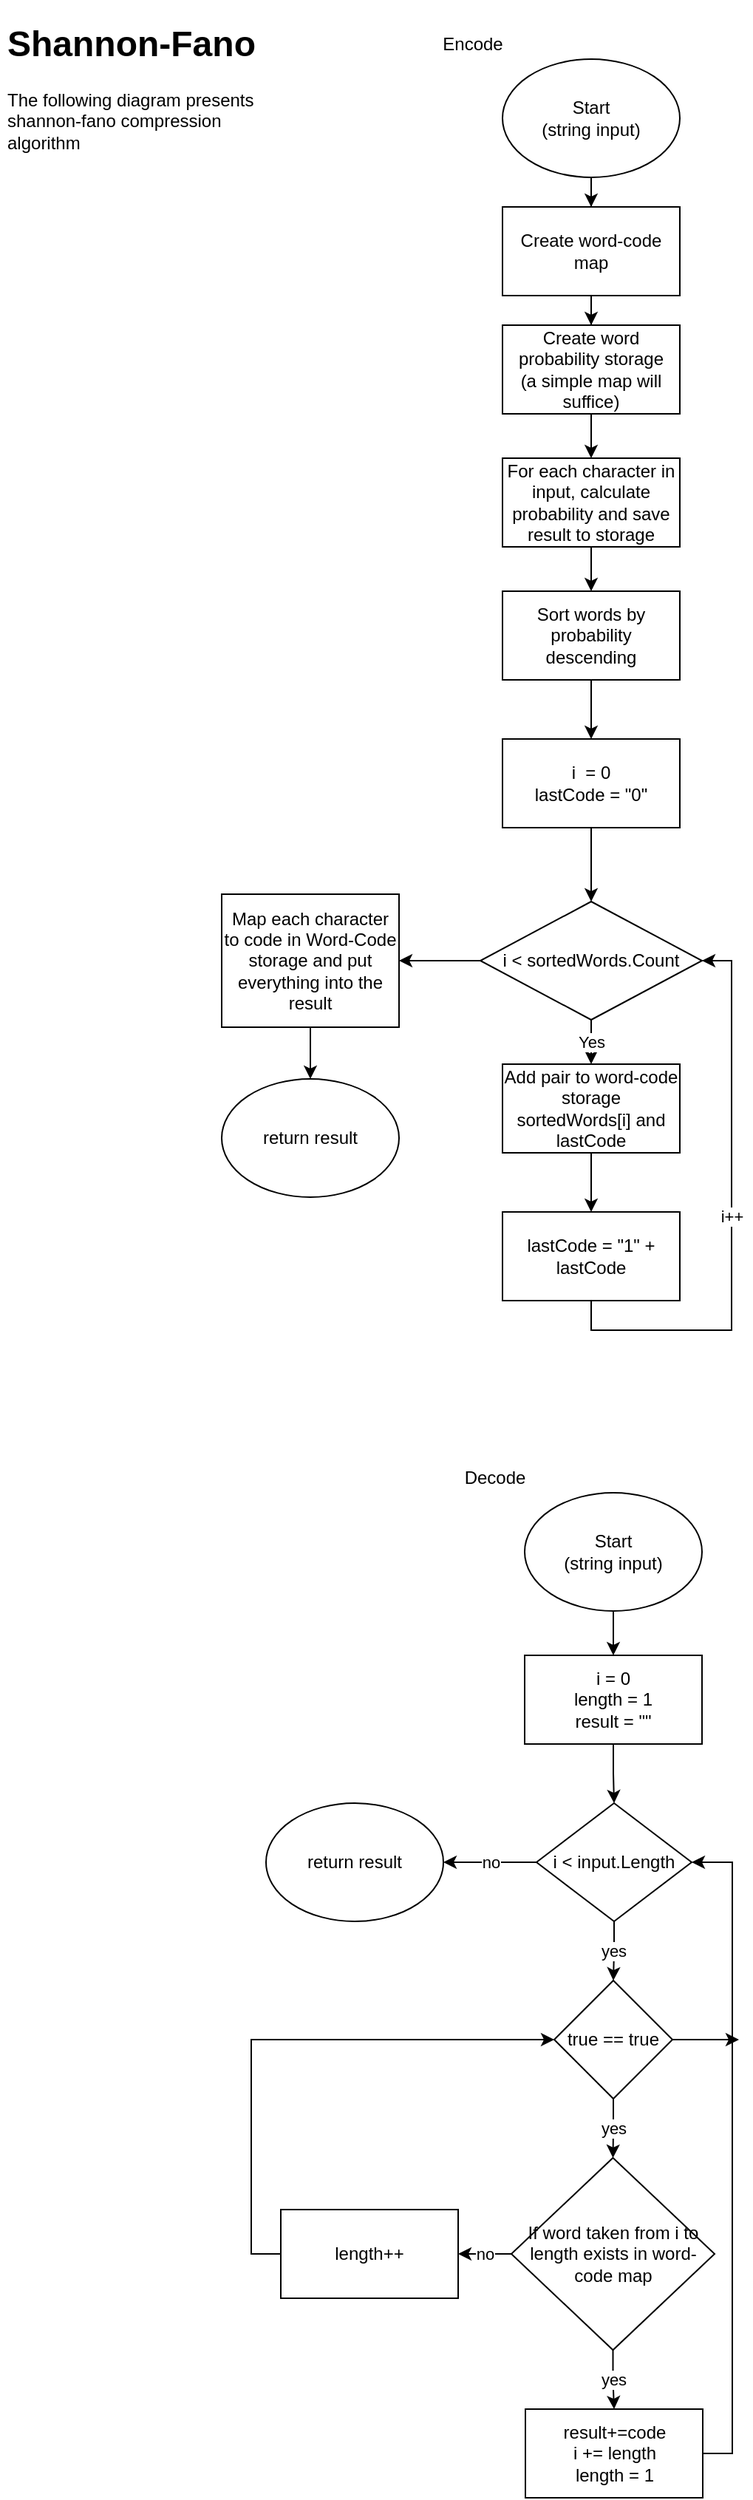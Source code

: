 <mxfile version="12.9.12" type="device"><diagram id="_rLUkqAJGtp40H7yhpdh" name="Page-1"><mxGraphModel dx="427" dy="767" grid="1" gridSize="10" guides="1" tooltips="1" connect="1" arrows="1" fold="1" page="1" pageScale="1" pageWidth="850" pageHeight="1800" math="0" shadow="0"><root><mxCell id="0"/><mxCell id="1" parent="0"/><mxCell id="mCYEWwfsKy3aGrX8xDLr-1" value="&lt;h1&gt;Shannon-Fano&lt;br&gt;&lt;/h1&gt;The following diagram presents shannon-fano compression algorithm" style="text;html=1;strokeColor=none;fillColor=none;spacing=5;spacingTop=-20;whiteSpace=wrap;overflow=hidden;rounded=0;" vertex="1" parent="1"><mxGeometry x="10" y="10" width="190" height="120" as="geometry"/></mxCell><mxCell id="mCYEWwfsKy3aGrX8xDLr-15" value="" style="edgeStyle=orthogonalEdgeStyle;rounded=0;orthogonalLoop=1;jettySize=auto;html=1;" edge="1" parent="1" source="mCYEWwfsKy3aGrX8xDLr-2" target="mCYEWwfsKy3aGrX8xDLr-14"><mxGeometry relative="1" as="geometry"/></mxCell><mxCell id="mCYEWwfsKy3aGrX8xDLr-2" value="&lt;div&gt;Start&lt;/div&gt;&lt;div&gt;(string input)&lt;br&gt;&lt;/div&gt;" style="ellipse;whiteSpace=wrap;html=1;" vertex="1" parent="1"><mxGeometry x="350" y="40" width="120" height="80" as="geometry"/></mxCell><mxCell id="mCYEWwfsKy3aGrX8xDLr-3" value="Encode" style="text;html=1;strokeColor=none;fillColor=none;align=center;verticalAlign=middle;whiteSpace=wrap;rounded=0;" vertex="1" parent="1"><mxGeometry x="310" y="20" width="40" height="20" as="geometry"/></mxCell><mxCell id="mCYEWwfsKy3aGrX8xDLr-7" value="" style="edgeStyle=orthogonalEdgeStyle;rounded=0;orthogonalLoop=1;jettySize=auto;html=1;" edge="1" parent="1" source="mCYEWwfsKy3aGrX8xDLr-4" target="mCYEWwfsKy3aGrX8xDLr-6"><mxGeometry relative="1" as="geometry"/></mxCell><mxCell id="mCYEWwfsKy3aGrX8xDLr-4" value="&lt;div&gt;Create word probability storage&lt;/div&gt;&lt;div&gt;(a simple map will suffice)&lt;br&gt;&lt;/div&gt;" style="rounded=0;whiteSpace=wrap;html=1;" vertex="1" parent="1"><mxGeometry x="350" y="220" width="120" height="60" as="geometry"/></mxCell><mxCell id="mCYEWwfsKy3aGrX8xDLr-9" value="" style="edgeStyle=orthogonalEdgeStyle;rounded=0;orthogonalLoop=1;jettySize=auto;html=1;" edge="1" parent="1" source="mCYEWwfsKy3aGrX8xDLr-6" target="mCYEWwfsKy3aGrX8xDLr-8"><mxGeometry relative="1" as="geometry"/></mxCell><mxCell id="mCYEWwfsKy3aGrX8xDLr-6" value="For each character in input, calculate probability and save result to storage" style="rounded=0;whiteSpace=wrap;html=1;" vertex="1" parent="1"><mxGeometry x="350" y="310" width="120" height="60" as="geometry"/></mxCell><mxCell id="mCYEWwfsKy3aGrX8xDLr-12" value="" style="edgeStyle=orthogonalEdgeStyle;rounded=0;orthogonalLoop=1;jettySize=auto;html=1;" edge="1" parent="1" source="mCYEWwfsKy3aGrX8xDLr-8" target="mCYEWwfsKy3aGrX8xDLr-11"><mxGeometry relative="1" as="geometry"/></mxCell><mxCell id="mCYEWwfsKy3aGrX8xDLr-8" value="Sort words by probability descending" style="rounded=0;whiteSpace=wrap;html=1;" vertex="1" parent="1"><mxGeometry x="350" y="400" width="120" height="60" as="geometry"/></mxCell><mxCell id="mCYEWwfsKy3aGrX8xDLr-13" value="" style="edgeStyle=orthogonalEdgeStyle;rounded=0;orthogonalLoop=1;jettySize=auto;html=1;" edge="1" parent="1" source="mCYEWwfsKy3aGrX8xDLr-11" target="mCYEWwfsKy3aGrX8xDLr-10"><mxGeometry relative="1" as="geometry"/></mxCell><mxCell id="mCYEWwfsKy3aGrX8xDLr-11" value="&lt;div&gt;i&amp;nbsp; = 0&lt;/div&gt;lastCode = &quot;0&quot;" style="rounded=0;whiteSpace=wrap;html=1;" vertex="1" parent="1"><mxGeometry x="350" y="500" width="120" height="60" as="geometry"/></mxCell><mxCell id="mCYEWwfsKy3aGrX8xDLr-18" value="Yes" style="edgeStyle=orthogonalEdgeStyle;rounded=0;orthogonalLoop=1;jettySize=auto;html=1;" edge="1" parent="1" source="mCYEWwfsKy3aGrX8xDLr-10" target="mCYEWwfsKy3aGrX8xDLr-17"><mxGeometry relative="1" as="geometry"/></mxCell><mxCell id="mCYEWwfsKy3aGrX8xDLr-24" value="" style="edgeStyle=orthogonalEdgeStyle;rounded=0;orthogonalLoop=1;jettySize=auto;html=1;" edge="1" parent="1" source="mCYEWwfsKy3aGrX8xDLr-10" target="mCYEWwfsKy3aGrX8xDLr-23"><mxGeometry relative="1" as="geometry"/></mxCell><mxCell id="mCYEWwfsKy3aGrX8xDLr-10" value="i &amp;lt; sortedWords.Count" style="rhombus;whiteSpace=wrap;html=1;" vertex="1" parent="1"><mxGeometry x="335" y="610" width="150" height="80" as="geometry"/></mxCell><mxCell id="mCYEWwfsKy3aGrX8xDLr-16" value="" style="edgeStyle=orthogonalEdgeStyle;rounded=0;orthogonalLoop=1;jettySize=auto;html=1;" edge="1" parent="1" source="mCYEWwfsKy3aGrX8xDLr-14" target="mCYEWwfsKy3aGrX8xDLr-4"><mxGeometry relative="1" as="geometry"/></mxCell><mxCell id="mCYEWwfsKy3aGrX8xDLr-14" value="Create word-code map" style="rounded=0;whiteSpace=wrap;html=1;" vertex="1" parent="1"><mxGeometry x="350" y="140" width="120" height="60" as="geometry"/></mxCell><mxCell id="mCYEWwfsKy3aGrX8xDLr-20" value="" style="edgeStyle=orthogonalEdgeStyle;rounded=0;orthogonalLoop=1;jettySize=auto;html=1;" edge="1" parent="1" source="mCYEWwfsKy3aGrX8xDLr-17" target="mCYEWwfsKy3aGrX8xDLr-19"><mxGeometry relative="1" as="geometry"/></mxCell><mxCell id="mCYEWwfsKy3aGrX8xDLr-17" value="&lt;div&gt;Add pair to word-code storage&lt;/div&gt;&lt;div&gt;sortedWords[i] and lastCode&lt;br&gt;&lt;/div&gt;" style="rounded=0;whiteSpace=wrap;html=1;" vertex="1" parent="1"><mxGeometry x="350" y="720" width="120" height="60" as="geometry"/></mxCell><mxCell id="mCYEWwfsKy3aGrX8xDLr-22" value="i++" style="edgeStyle=orthogonalEdgeStyle;rounded=0;orthogonalLoop=1;jettySize=auto;html=1;exitX=0.5;exitY=1;exitDx=0;exitDy=0;entryX=1;entryY=0.5;entryDx=0;entryDy=0;" edge="1" parent="1" source="mCYEWwfsKy3aGrX8xDLr-19" target="mCYEWwfsKy3aGrX8xDLr-10"><mxGeometry relative="1" as="geometry"><Array as="points"><mxPoint x="410" y="900"/><mxPoint x="505" y="900"/><mxPoint x="505" y="650"/></Array></mxGeometry></mxCell><mxCell id="mCYEWwfsKy3aGrX8xDLr-19" value="lastCode = &quot;1&quot; + lastCode" style="rounded=0;whiteSpace=wrap;html=1;" vertex="1" parent="1"><mxGeometry x="350" y="820" width="120" height="60" as="geometry"/></mxCell><mxCell id="mCYEWwfsKy3aGrX8xDLr-26" value="" style="edgeStyle=orthogonalEdgeStyle;rounded=0;orthogonalLoop=1;jettySize=auto;html=1;" edge="1" parent="1" source="mCYEWwfsKy3aGrX8xDLr-23" target="mCYEWwfsKy3aGrX8xDLr-25"><mxGeometry relative="1" as="geometry"/></mxCell><mxCell id="mCYEWwfsKy3aGrX8xDLr-23" value="Map each character to code in Word-Code storage and put everything into the result" style="rounded=0;whiteSpace=wrap;html=1;" vertex="1" parent="1"><mxGeometry x="160" y="605" width="120" height="90" as="geometry"/></mxCell><mxCell id="mCYEWwfsKy3aGrX8xDLr-25" value="return result" style="ellipse;whiteSpace=wrap;html=1;" vertex="1" parent="1"><mxGeometry x="160" y="730" width="120" height="80" as="geometry"/></mxCell><mxCell id="mCYEWwfsKy3aGrX8xDLr-30" value="" style="edgeStyle=orthogonalEdgeStyle;rounded=0;orthogonalLoop=1;jettySize=auto;html=1;" edge="1" parent="1" source="mCYEWwfsKy3aGrX8xDLr-27" target="mCYEWwfsKy3aGrX8xDLr-29"><mxGeometry relative="1" as="geometry"/></mxCell><mxCell id="mCYEWwfsKy3aGrX8xDLr-27" value="&lt;div&gt;Start&lt;/div&gt;&lt;div&gt;(string input)&lt;br&gt;&lt;/div&gt;" style="ellipse;whiteSpace=wrap;html=1;" vertex="1" parent="1"><mxGeometry x="365" y="1010" width="120" height="80" as="geometry"/></mxCell><mxCell id="mCYEWwfsKy3aGrX8xDLr-28" value="Decode" style="text;html=1;strokeColor=none;fillColor=none;align=center;verticalAlign=middle;whiteSpace=wrap;rounded=0;" vertex="1" parent="1"><mxGeometry x="325" y="990" width="40" height="20" as="geometry"/></mxCell><mxCell id="mCYEWwfsKy3aGrX8xDLr-32" value="" style="edgeStyle=orthogonalEdgeStyle;rounded=0;orthogonalLoop=1;jettySize=auto;html=1;" edge="1" parent="1" source="mCYEWwfsKy3aGrX8xDLr-29" target="mCYEWwfsKy3aGrX8xDLr-31"><mxGeometry relative="1" as="geometry"/></mxCell><mxCell id="mCYEWwfsKy3aGrX8xDLr-29" value="&lt;div&gt;i = 0&lt;/div&gt;&lt;div&gt;length = 1&lt;/div&gt;&lt;div&gt;result = &quot;&quot;&lt;br&gt;&lt;/div&gt;" style="rounded=0;whiteSpace=wrap;html=1;" vertex="1" parent="1"><mxGeometry x="365" y="1120" width="120" height="60" as="geometry"/></mxCell><mxCell id="mCYEWwfsKy3aGrX8xDLr-35" value="yes" style="edgeStyle=orthogonalEdgeStyle;rounded=0;orthogonalLoop=1;jettySize=auto;html=1;" edge="1" parent="1" source="mCYEWwfsKy3aGrX8xDLr-31" target="mCYEWwfsKy3aGrX8xDLr-34"><mxGeometry relative="1" as="geometry"/></mxCell><mxCell id="mCYEWwfsKy3aGrX8xDLr-49" value="no" style="edgeStyle=orthogonalEdgeStyle;rounded=0;orthogonalLoop=1;jettySize=auto;html=1;" edge="1" parent="1" source="mCYEWwfsKy3aGrX8xDLr-31" target="mCYEWwfsKy3aGrX8xDLr-48"><mxGeometry relative="1" as="geometry"/></mxCell><mxCell id="mCYEWwfsKy3aGrX8xDLr-31" value="i &amp;lt; input.Length" style="rhombus;whiteSpace=wrap;html=1;" vertex="1" parent="1"><mxGeometry x="373" y="1220" width="105" height="80" as="geometry"/></mxCell><mxCell id="mCYEWwfsKy3aGrX8xDLr-37" value="yes" style="edgeStyle=orthogonalEdgeStyle;rounded=0;orthogonalLoop=1;jettySize=auto;html=1;" edge="1" parent="1" source="mCYEWwfsKy3aGrX8xDLr-34" target="mCYEWwfsKy3aGrX8xDLr-36"><mxGeometry relative="1" as="geometry"/></mxCell><mxCell id="mCYEWwfsKy3aGrX8xDLr-47" style="edgeStyle=orthogonalEdgeStyle;rounded=0;orthogonalLoop=1;jettySize=auto;html=1;exitX=1;exitY=0.5;exitDx=0;exitDy=0;" edge="1" parent="1" source="mCYEWwfsKy3aGrX8xDLr-34"><mxGeometry relative="1" as="geometry"><mxPoint x="510" y="1380" as="targetPoint"/></mxGeometry></mxCell><mxCell id="mCYEWwfsKy3aGrX8xDLr-34" value="true == true" style="rhombus;whiteSpace=wrap;html=1;" vertex="1" parent="1"><mxGeometry x="385" y="1340" width="80" height="80" as="geometry"/></mxCell><mxCell id="mCYEWwfsKy3aGrX8xDLr-39" value="yes" style="edgeStyle=orthogonalEdgeStyle;rounded=0;orthogonalLoop=1;jettySize=auto;html=1;" edge="1" parent="1" source="mCYEWwfsKy3aGrX8xDLr-36" target="mCYEWwfsKy3aGrX8xDLr-38"><mxGeometry relative="1" as="geometry"/></mxCell><mxCell id="mCYEWwfsKy3aGrX8xDLr-43" value="no" style="edgeStyle=orthogonalEdgeStyle;rounded=0;orthogonalLoop=1;jettySize=auto;html=1;" edge="1" parent="1" source="mCYEWwfsKy3aGrX8xDLr-36" target="mCYEWwfsKy3aGrX8xDLr-42"><mxGeometry relative="1" as="geometry"/></mxCell><mxCell id="mCYEWwfsKy3aGrX8xDLr-36" value="If word taken from i to length exists in word-code map" style="rhombus;whiteSpace=wrap;html=1;" vertex="1" parent="1"><mxGeometry x="356" y="1460" width="137.5" height="130" as="geometry"/></mxCell><mxCell id="mCYEWwfsKy3aGrX8xDLr-45" style="edgeStyle=orthogonalEdgeStyle;rounded=0;orthogonalLoop=1;jettySize=auto;html=1;exitX=1;exitY=0.5;exitDx=0;exitDy=0;entryX=1;entryY=0.5;entryDx=0;entryDy=0;" edge="1" parent="1" source="mCYEWwfsKy3aGrX8xDLr-38" target="mCYEWwfsKy3aGrX8xDLr-31"><mxGeometry relative="1" as="geometry"/></mxCell><mxCell id="mCYEWwfsKy3aGrX8xDLr-38" value="&lt;div&gt;result+=code&lt;/div&gt;&lt;div&gt;i += length&lt;/div&gt;&lt;div&gt;length = 1&lt;/div&gt;" style="rounded=0;whiteSpace=wrap;html=1;" vertex="1" parent="1"><mxGeometry x="365.5" y="1630" width="120" height="60" as="geometry"/></mxCell><mxCell id="mCYEWwfsKy3aGrX8xDLr-46" style="edgeStyle=orthogonalEdgeStyle;rounded=0;orthogonalLoop=1;jettySize=auto;html=1;exitX=0;exitY=0.5;exitDx=0;exitDy=0;entryX=0;entryY=0.5;entryDx=0;entryDy=0;" edge="1" parent="1" source="mCYEWwfsKy3aGrX8xDLr-42" target="mCYEWwfsKy3aGrX8xDLr-34"><mxGeometry relative="1" as="geometry"/></mxCell><mxCell id="mCYEWwfsKy3aGrX8xDLr-42" value="length++" style="rounded=0;whiteSpace=wrap;html=1;" vertex="1" parent="1"><mxGeometry x="200" y="1495" width="120" height="60" as="geometry"/></mxCell><mxCell id="mCYEWwfsKy3aGrX8xDLr-48" value="return result" style="ellipse;whiteSpace=wrap;html=1;" vertex="1" parent="1"><mxGeometry x="190" y="1220" width="120" height="80" as="geometry"/></mxCell></root></mxGraphModel></diagram></mxfile>